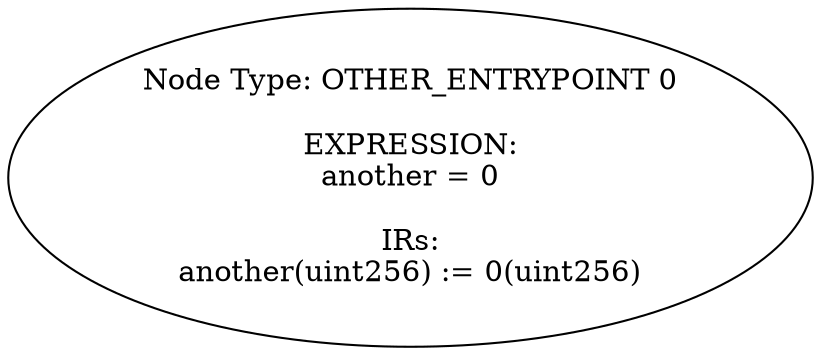digraph{
0[label="Node Type: OTHER_ENTRYPOINT 0

EXPRESSION:
another = 0

IRs:
another(uint256) := 0(uint256)"];
}
